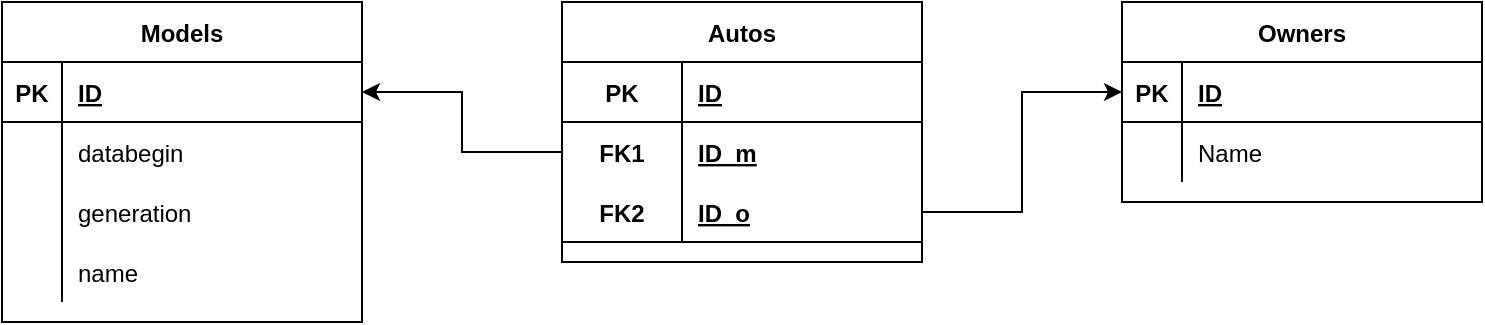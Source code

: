 <mxfile version="17.4.3" type="github"><diagram id="R2lEEEUBdFMjLlhIrx00" name="Page-1"><mxGraphModel dx="1422" dy="775" grid="1" gridSize="10" guides="1" tooltips="1" connect="1" arrows="1" fold="1" page="1" pageScale="1" pageWidth="850" pageHeight="1100" math="0" shadow="0" extFonts="Permanent Marker^https://fonts.googleapis.com/css?family=Permanent+Marker"><root><mxCell id="0"/><mxCell id="1" parent="0"/><mxCell id="2-lVWbUVfkbHlMk-uXEG-1" value="Models" style="shape=table;startSize=30;container=1;collapsible=1;childLayout=tableLayout;fixedRows=1;rowLines=0;fontStyle=1;align=center;resizeLast=1;" vertex="1" parent="1"><mxGeometry x="40" y="80" width="180" height="160" as="geometry"/></mxCell><mxCell id="2-lVWbUVfkbHlMk-uXEG-2" value="" style="shape=tableRow;horizontal=0;startSize=0;swimlaneHead=0;swimlaneBody=0;fillColor=none;collapsible=0;dropTarget=0;points=[[0,0.5],[1,0.5]];portConstraint=eastwest;top=0;left=0;right=0;bottom=1;" vertex="1" parent="2-lVWbUVfkbHlMk-uXEG-1"><mxGeometry y="30" width="180" height="30" as="geometry"/></mxCell><mxCell id="2-lVWbUVfkbHlMk-uXEG-3" value="PK" style="shape=partialRectangle;connectable=0;fillColor=none;top=0;left=0;bottom=0;right=0;fontStyle=1;overflow=hidden;" vertex="1" parent="2-lVWbUVfkbHlMk-uXEG-2"><mxGeometry width="30" height="30" as="geometry"><mxRectangle width="30" height="30" as="alternateBounds"/></mxGeometry></mxCell><mxCell id="2-lVWbUVfkbHlMk-uXEG-4" value="ID" style="shape=partialRectangle;connectable=0;fillColor=none;top=0;left=0;bottom=0;right=0;align=left;spacingLeft=6;fontStyle=5;overflow=hidden;" vertex="1" parent="2-lVWbUVfkbHlMk-uXEG-2"><mxGeometry x="30" width="150" height="30" as="geometry"><mxRectangle width="150" height="30" as="alternateBounds"/></mxGeometry></mxCell><mxCell id="2-lVWbUVfkbHlMk-uXEG-5" value="" style="shape=tableRow;horizontal=0;startSize=0;swimlaneHead=0;swimlaneBody=0;fillColor=none;collapsible=0;dropTarget=0;points=[[0,0.5],[1,0.5]];portConstraint=eastwest;top=0;left=0;right=0;bottom=0;" vertex="1" parent="2-lVWbUVfkbHlMk-uXEG-1"><mxGeometry y="60" width="180" height="30" as="geometry"/></mxCell><mxCell id="2-lVWbUVfkbHlMk-uXEG-6" value="" style="shape=partialRectangle;connectable=0;fillColor=none;top=0;left=0;bottom=0;right=0;editable=1;overflow=hidden;" vertex="1" parent="2-lVWbUVfkbHlMk-uXEG-5"><mxGeometry width="30" height="30" as="geometry"><mxRectangle width="30" height="30" as="alternateBounds"/></mxGeometry></mxCell><mxCell id="2-lVWbUVfkbHlMk-uXEG-7" value="databegin" style="shape=partialRectangle;connectable=0;fillColor=none;top=0;left=0;bottom=0;right=0;align=left;spacingLeft=6;overflow=hidden;" vertex="1" parent="2-lVWbUVfkbHlMk-uXEG-5"><mxGeometry x="30" width="150" height="30" as="geometry"><mxRectangle width="150" height="30" as="alternateBounds"/></mxGeometry></mxCell><mxCell id="2-lVWbUVfkbHlMk-uXEG-8" value="" style="shape=tableRow;horizontal=0;startSize=0;swimlaneHead=0;swimlaneBody=0;fillColor=none;collapsible=0;dropTarget=0;points=[[0,0.5],[1,0.5]];portConstraint=eastwest;top=0;left=0;right=0;bottom=0;" vertex="1" parent="2-lVWbUVfkbHlMk-uXEG-1"><mxGeometry y="90" width="180" height="30" as="geometry"/></mxCell><mxCell id="2-lVWbUVfkbHlMk-uXEG-9" value="" style="shape=partialRectangle;connectable=0;fillColor=none;top=0;left=0;bottom=0;right=0;editable=1;overflow=hidden;" vertex="1" parent="2-lVWbUVfkbHlMk-uXEG-8"><mxGeometry width="30" height="30" as="geometry"><mxRectangle width="30" height="30" as="alternateBounds"/></mxGeometry></mxCell><mxCell id="2-lVWbUVfkbHlMk-uXEG-10" value="generation" style="shape=partialRectangle;connectable=0;fillColor=none;top=0;left=0;bottom=0;right=0;align=left;spacingLeft=6;overflow=hidden;" vertex="1" parent="2-lVWbUVfkbHlMk-uXEG-8"><mxGeometry x="30" width="150" height="30" as="geometry"><mxRectangle width="150" height="30" as="alternateBounds"/></mxGeometry></mxCell><mxCell id="2-lVWbUVfkbHlMk-uXEG-11" value="" style="shape=tableRow;horizontal=0;startSize=0;swimlaneHead=0;swimlaneBody=0;fillColor=none;collapsible=0;dropTarget=0;points=[[0,0.5],[1,0.5]];portConstraint=eastwest;top=0;left=0;right=0;bottom=0;" vertex="1" parent="2-lVWbUVfkbHlMk-uXEG-1"><mxGeometry y="120" width="180" height="30" as="geometry"/></mxCell><mxCell id="2-lVWbUVfkbHlMk-uXEG-12" value="" style="shape=partialRectangle;connectable=0;fillColor=none;top=0;left=0;bottom=0;right=0;editable=1;overflow=hidden;" vertex="1" parent="2-lVWbUVfkbHlMk-uXEG-11"><mxGeometry width="30" height="30" as="geometry"><mxRectangle width="30" height="30" as="alternateBounds"/></mxGeometry></mxCell><mxCell id="2-lVWbUVfkbHlMk-uXEG-13" value="name" style="shape=partialRectangle;connectable=0;fillColor=none;top=0;left=0;bottom=0;right=0;align=left;spacingLeft=6;overflow=hidden;" vertex="1" parent="2-lVWbUVfkbHlMk-uXEG-11"><mxGeometry x="30" width="150" height="30" as="geometry"><mxRectangle width="150" height="30" as="alternateBounds"/></mxGeometry></mxCell><mxCell id="2-lVWbUVfkbHlMk-uXEG-14" value="Owners" style="shape=table;startSize=30;container=1;collapsible=1;childLayout=tableLayout;fixedRows=1;rowLines=0;fontStyle=1;align=center;resizeLast=1;" vertex="1" parent="1"><mxGeometry x="600" y="80" width="180" height="100" as="geometry"/></mxCell><mxCell id="2-lVWbUVfkbHlMk-uXEG-15" value="" style="shape=tableRow;horizontal=0;startSize=0;swimlaneHead=0;swimlaneBody=0;fillColor=none;collapsible=0;dropTarget=0;points=[[0,0.5],[1,0.5]];portConstraint=eastwest;top=0;left=0;right=0;bottom=1;" vertex="1" parent="2-lVWbUVfkbHlMk-uXEG-14"><mxGeometry y="30" width="180" height="30" as="geometry"/></mxCell><mxCell id="2-lVWbUVfkbHlMk-uXEG-16" value="PK" style="shape=partialRectangle;connectable=0;fillColor=none;top=0;left=0;bottom=0;right=0;fontStyle=1;overflow=hidden;" vertex="1" parent="2-lVWbUVfkbHlMk-uXEG-15"><mxGeometry width="30" height="30" as="geometry"><mxRectangle width="30" height="30" as="alternateBounds"/></mxGeometry></mxCell><mxCell id="2-lVWbUVfkbHlMk-uXEG-17" value="ID" style="shape=partialRectangle;connectable=0;fillColor=none;top=0;left=0;bottom=0;right=0;align=left;spacingLeft=6;fontStyle=5;overflow=hidden;" vertex="1" parent="2-lVWbUVfkbHlMk-uXEG-15"><mxGeometry x="30" width="150" height="30" as="geometry"><mxRectangle width="150" height="30" as="alternateBounds"/></mxGeometry></mxCell><mxCell id="2-lVWbUVfkbHlMk-uXEG-18" value="" style="shape=tableRow;horizontal=0;startSize=0;swimlaneHead=0;swimlaneBody=0;fillColor=none;collapsible=0;dropTarget=0;points=[[0,0.5],[1,0.5]];portConstraint=eastwest;top=0;left=0;right=0;bottom=0;" vertex="1" parent="2-lVWbUVfkbHlMk-uXEG-14"><mxGeometry y="60" width="180" height="30" as="geometry"/></mxCell><mxCell id="2-lVWbUVfkbHlMk-uXEG-19" value="" style="shape=partialRectangle;connectable=0;fillColor=none;top=0;left=0;bottom=0;right=0;editable=1;overflow=hidden;" vertex="1" parent="2-lVWbUVfkbHlMk-uXEG-18"><mxGeometry width="30" height="30" as="geometry"><mxRectangle width="30" height="30" as="alternateBounds"/></mxGeometry></mxCell><mxCell id="2-lVWbUVfkbHlMk-uXEG-20" value="Name" style="shape=partialRectangle;connectable=0;fillColor=none;top=0;left=0;bottom=0;right=0;align=left;spacingLeft=6;overflow=hidden;" vertex="1" parent="2-lVWbUVfkbHlMk-uXEG-18"><mxGeometry x="30" width="150" height="30" as="geometry"><mxRectangle width="150" height="30" as="alternateBounds"/></mxGeometry></mxCell><mxCell id="2-lVWbUVfkbHlMk-uXEG-21" value="Autos" style="shape=table;startSize=30;container=1;collapsible=1;childLayout=tableLayout;fixedRows=1;rowLines=0;fontStyle=1;align=center;resizeLast=1;" vertex="1" parent="1"><mxGeometry x="320" y="80" width="180" height="130" as="geometry"/></mxCell><mxCell id="2-lVWbUVfkbHlMk-uXEG-22" value="" style="shape=tableRow;horizontal=0;startSize=0;swimlaneHead=0;swimlaneBody=0;fillColor=none;collapsible=0;dropTarget=0;points=[[0,0.5],[1,0.5]];portConstraint=eastwest;top=0;left=0;right=0;bottom=1;" vertex="1" parent="2-lVWbUVfkbHlMk-uXEG-21"><mxGeometry y="30" width="180" height="30" as="geometry"/></mxCell><mxCell id="2-lVWbUVfkbHlMk-uXEG-23" value="PK" style="shape=partialRectangle;connectable=0;fillColor=none;top=0;left=0;bottom=0;right=0;fontStyle=1;overflow=hidden;" vertex="1" parent="2-lVWbUVfkbHlMk-uXEG-22"><mxGeometry width="60" height="30" as="geometry"><mxRectangle width="60" height="30" as="alternateBounds"/></mxGeometry></mxCell><mxCell id="2-lVWbUVfkbHlMk-uXEG-24" value="ID" style="shape=partialRectangle;connectable=0;fillColor=none;top=0;left=0;bottom=0;right=0;align=left;spacingLeft=6;fontStyle=5;overflow=hidden;" vertex="1" parent="2-lVWbUVfkbHlMk-uXEG-22"><mxGeometry x="60" width="120" height="30" as="geometry"><mxRectangle width="120" height="30" as="alternateBounds"/></mxGeometry></mxCell><mxCell id="2-lVWbUVfkbHlMk-uXEG-25" value="" style="shape=tableRow;horizontal=0;startSize=0;swimlaneHead=0;swimlaneBody=0;fillColor=none;collapsible=0;dropTarget=0;points=[[0,0.5],[1,0.5]];portConstraint=eastwest;top=0;left=0;right=0;bottom=0;" vertex="1" parent="2-lVWbUVfkbHlMk-uXEG-21"><mxGeometry y="60" width="180" height="30" as="geometry"/></mxCell><mxCell id="2-lVWbUVfkbHlMk-uXEG-26" value="FK1" style="shape=partialRectangle;connectable=0;fillColor=none;top=0;left=0;bottom=0;right=0;fontStyle=1;overflow=hidden;" vertex="1" parent="2-lVWbUVfkbHlMk-uXEG-25"><mxGeometry width="60" height="30" as="geometry"><mxRectangle width="60" height="30" as="alternateBounds"/></mxGeometry></mxCell><mxCell id="2-lVWbUVfkbHlMk-uXEG-27" value="ID_m" style="shape=partialRectangle;connectable=0;fillColor=none;top=0;left=0;bottom=0;right=0;align=left;spacingLeft=6;fontStyle=5;overflow=hidden;" vertex="1" parent="2-lVWbUVfkbHlMk-uXEG-25"><mxGeometry x="60" width="120" height="30" as="geometry"><mxRectangle width="120" height="30" as="alternateBounds"/></mxGeometry></mxCell><mxCell id="2-lVWbUVfkbHlMk-uXEG-28" value="" style="shape=tableRow;horizontal=0;startSize=0;swimlaneHead=0;swimlaneBody=0;fillColor=none;collapsible=0;dropTarget=0;points=[[0,0.5],[1,0.5]];portConstraint=eastwest;top=0;left=0;right=0;bottom=1;" vertex="1" parent="2-lVWbUVfkbHlMk-uXEG-21"><mxGeometry y="90" width="180" height="30" as="geometry"/></mxCell><mxCell id="2-lVWbUVfkbHlMk-uXEG-29" value="FK2" style="shape=partialRectangle;connectable=0;fillColor=none;top=0;left=0;bottom=0;right=0;fontStyle=1;overflow=hidden;" vertex="1" parent="2-lVWbUVfkbHlMk-uXEG-28"><mxGeometry width="60" height="30" as="geometry"><mxRectangle width="60" height="30" as="alternateBounds"/></mxGeometry></mxCell><mxCell id="2-lVWbUVfkbHlMk-uXEG-30" value="ID_o" style="shape=partialRectangle;connectable=0;fillColor=none;top=0;left=0;bottom=0;right=0;align=left;spacingLeft=6;fontStyle=5;overflow=hidden;shadow=1;" vertex="1" parent="2-lVWbUVfkbHlMk-uXEG-28"><mxGeometry x="60" width="120" height="30" as="geometry"><mxRectangle width="120" height="30" as="alternateBounds"/></mxGeometry></mxCell><mxCell id="2-lVWbUVfkbHlMk-uXEG-31" style="edgeStyle=orthogonalEdgeStyle;rounded=0;orthogonalLoop=1;jettySize=auto;html=1;" edge="1" parent="1" source="2-lVWbUVfkbHlMk-uXEG-25" target="2-lVWbUVfkbHlMk-uXEG-2"><mxGeometry relative="1" as="geometry"><Array as="points"><mxPoint x="270" y="155"/><mxPoint x="270" y="125"/></Array></mxGeometry></mxCell><mxCell id="2-lVWbUVfkbHlMk-uXEG-32" style="edgeStyle=orthogonalEdgeStyle;rounded=0;orthogonalLoop=1;jettySize=auto;html=1;" edge="1" parent="1" source="2-lVWbUVfkbHlMk-uXEG-28" target="2-lVWbUVfkbHlMk-uXEG-15"><mxGeometry relative="1" as="geometry"/></mxCell></root></mxGraphModel></diagram></mxfile>